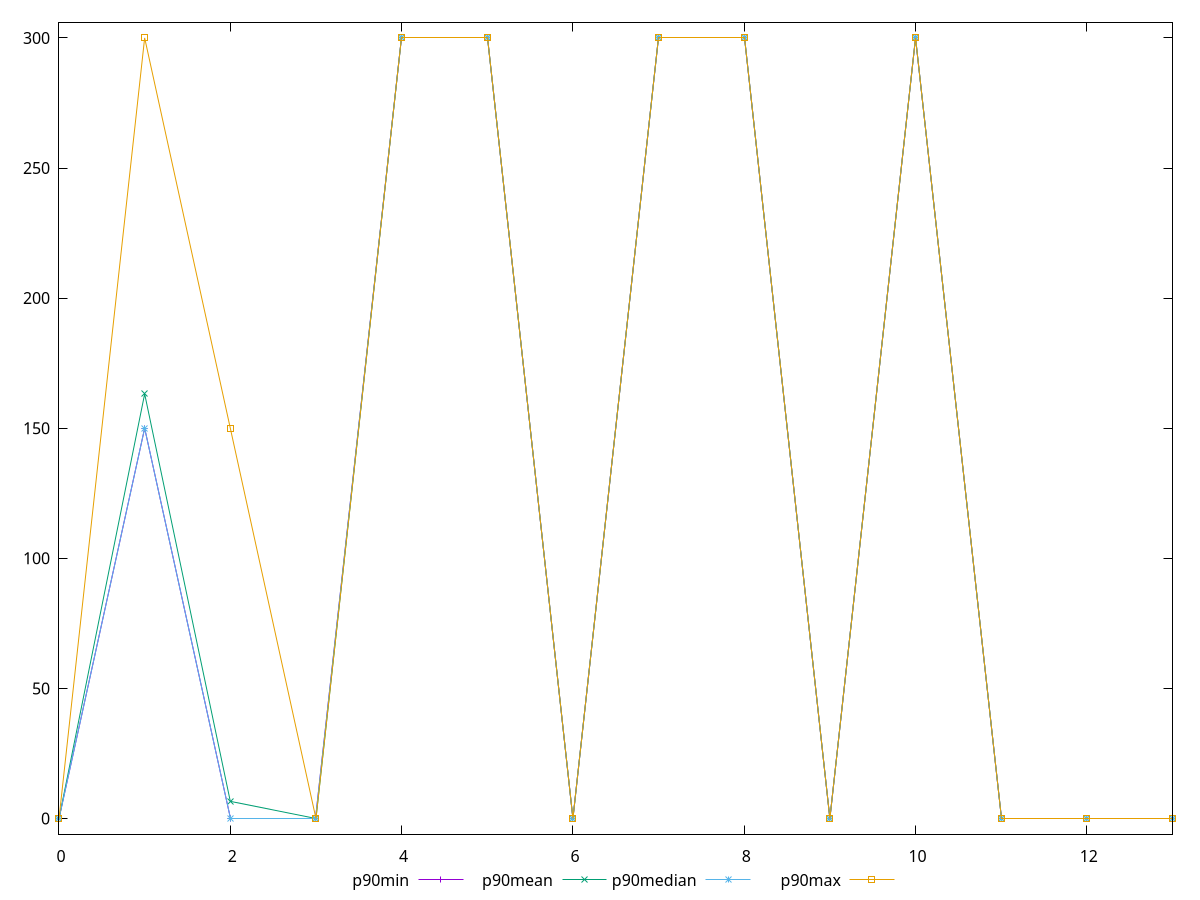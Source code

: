 reset

$p90Min <<EOF
0 0
1 150
2 0
3 0
4 300
5 300
6 0
7 300
8 300
9 0
10 300
11 0
12 0
13 0
EOF

$p90Mean <<EOF
0 0
1 163.1868131868132
2 6.593406593406593
3 0
4 300
5 300
6 0
7 300
8 300
9 0
10 300
11 0
12 0
13 0
EOF

$p90Median <<EOF
0 0
1 150
2 0
3 0
4 300
5 300
6 0
7 300
8 300
9 0
10 300
11 0
12 0
13 0
EOF

$p90Max <<EOF
0 0
1 300
2 150
3 0
4 300
5 300
6 0
7 300
8 300
9 0
10 300
11 0
12 0
13 0
EOF

set key outside below
set xrange [0:13]
set yrange [-6:306]
set terminal svg size 640, 520 enhanced background rgb 'white'
set output "report_00007_2020-12-11T15:55:29.892Z/unused-css-rules/progression/value.svg"

plot $p90Min title "p90min" with linespoints, \
     $p90Mean title "p90mean" with linespoints, \
     $p90Median title "p90median" with linespoints, \
     $p90Max title "p90max" with linespoints

reset
